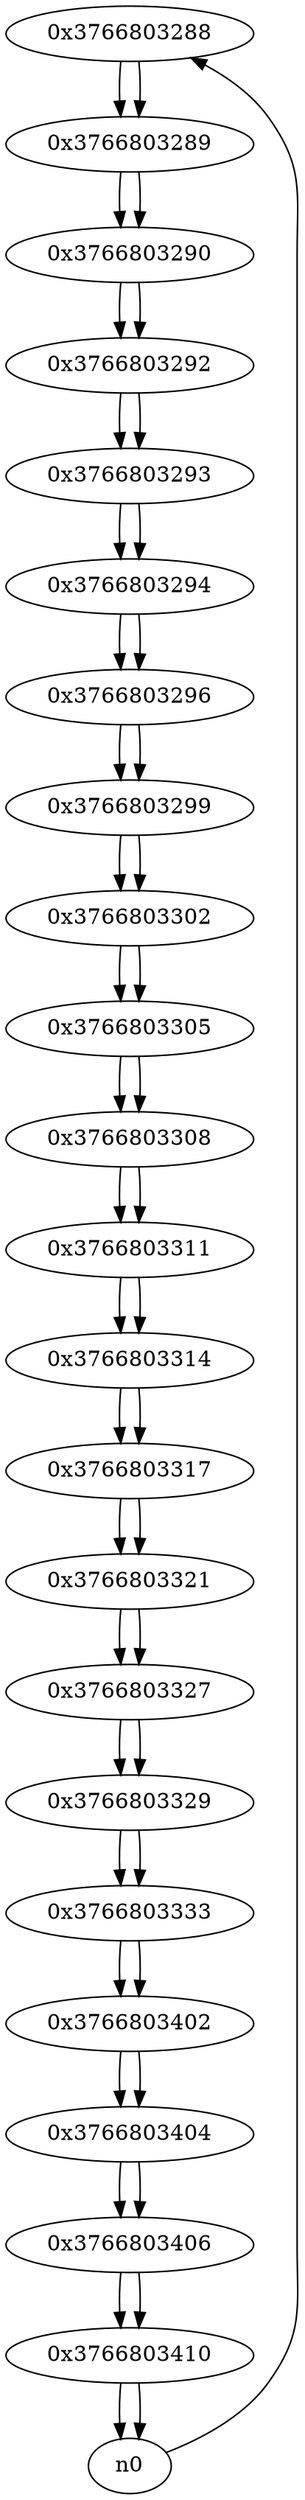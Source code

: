 digraph G{
/* nodes */
  n1 [label="0x3766803288"]
  n2 [label="0x3766803289"]
  n3 [label="0x3766803290"]
  n4 [label="0x3766803292"]
  n5 [label="0x3766803293"]
  n6 [label="0x3766803294"]
  n7 [label="0x3766803296"]
  n8 [label="0x3766803299"]
  n9 [label="0x3766803302"]
  n10 [label="0x3766803305"]
  n11 [label="0x3766803308"]
  n12 [label="0x3766803311"]
  n13 [label="0x3766803314"]
  n14 [label="0x3766803317"]
  n15 [label="0x3766803321"]
  n16 [label="0x3766803327"]
  n17 [label="0x3766803329"]
  n18 [label="0x3766803333"]
  n19 [label="0x3766803402"]
  n20 [label="0x3766803404"]
  n21 [label="0x3766803406"]
  n22 [label="0x3766803410"]
/* edges */
n1 -> n2;
n0 -> n1;
n2 -> n3;
n1 -> n2;
n3 -> n4;
n2 -> n3;
n4 -> n5;
n3 -> n4;
n5 -> n6;
n4 -> n5;
n6 -> n7;
n5 -> n6;
n7 -> n8;
n6 -> n7;
n8 -> n9;
n7 -> n8;
n9 -> n10;
n8 -> n9;
n10 -> n11;
n9 -> n10;
n11 -> n12;
n10 -> n11;
n12 -> n13;
n11 -> n12;
n13 -> n14;
n12 -> n13;
n14 -> n15;
n13 -> n14;
n15 -> n16;
n14 -> n15;
n16 -> n17;
n15 -> n16;
n17 -> n18;
n16 -> n17;
n18 -> n19;
n17 -> n18;
n19 -> n20;
n18 -> n19;
n20 -> n21;
n19 -> n20;
n21 -> n22;
n20 -> n21;
n22 -> n0;
n22 -> n0;
n21 -> n22;
}

